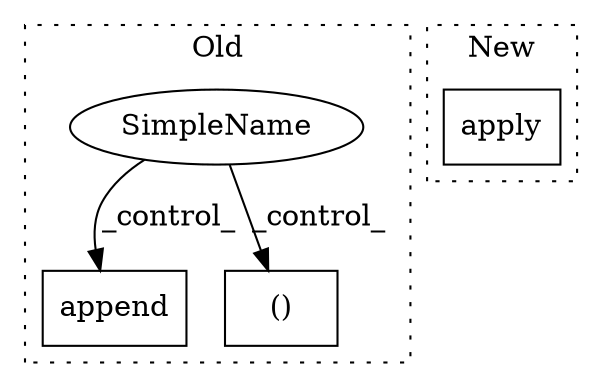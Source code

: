 digraph G {
subgraph cluster0 {
1 [label="append" a="32" s="6190,6202" l="7,1" shape="box"];
3 [label="SimpleName" a="42" s="" l="" shape="ellipse"];
4 [label="()" a="106" s="6105" l="64" shape="box"];
label = "Old";
style="dotted";
}
subgraph cluster1 {
2 [label="apply" a="32" s="7185,7200" l="6,1" shape="box"];
label = "New";
style="dotted";
}
3 -> 1 [label="_control_"];
3 -> 4 [label="_control_"];
}